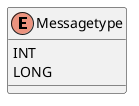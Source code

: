 @startuml





/' Objects '/

enum Messagetype {
	INT
	LONG
}





/' Inheritance relationships '/




/' Aggregation relationships '/





/' Dependency relationships '/





/' Nested objects '/



@enduml
